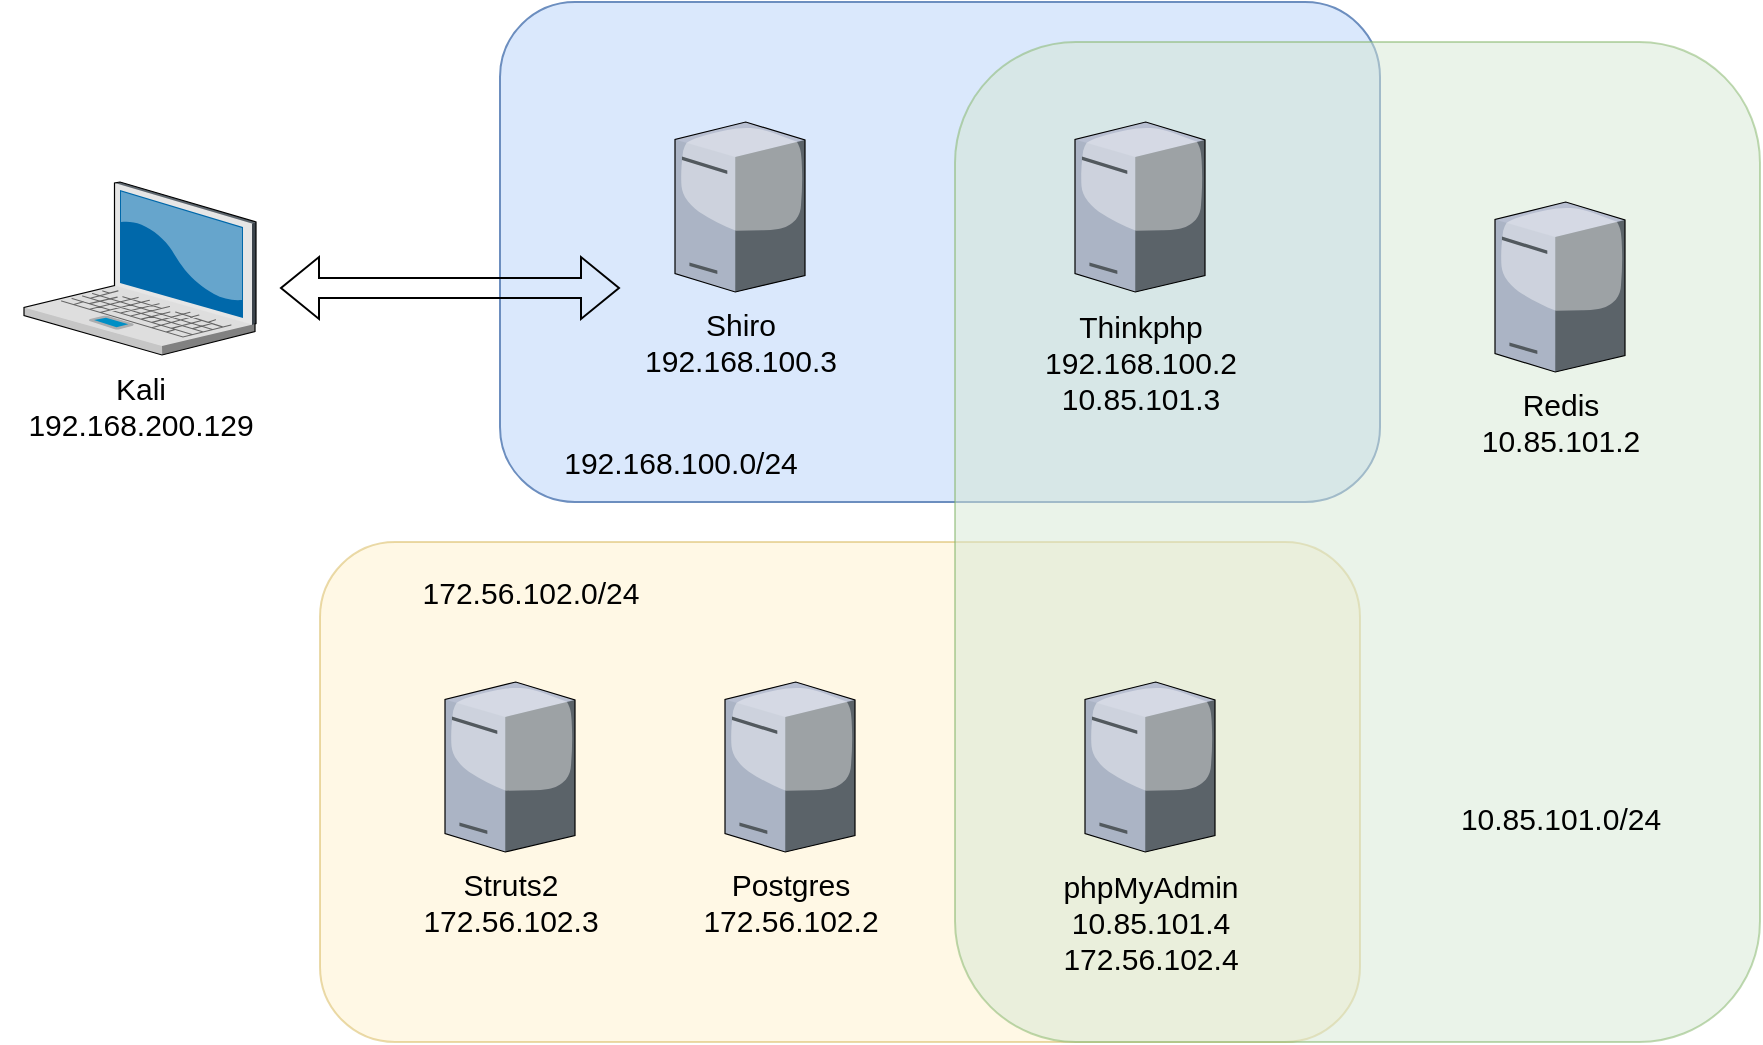 <mxfile version="23.0.2" type="device">
  <diagram name="第 1 页" id="TjnaK1Ff6Xbfta3fZHCQ">
    <mxGraphModel dx="1221" dy="831" grid="1" gridSize="10" guides="1" tooltips="1" connect="1" arrows="1" fold="1" page="1" pageScale="1" pageWidth="1920" pageHeight="1200" math="0" shadow="0">
      <root>
        <mxCell id="0" />
        <mxCell id="1" parent="0" />
        <mxCell id="Sr9WkPSdnaQDSdhoKn6m-28" value="" style="rounded=1;whiteSpace=wrap;html=1;opacity=50;fillColor=#fff2cc;strokeColor=#d6b656;" vertex="1" parent="1">
          <mxGeometry x="240" y="410" width="520" height="250" as="geometry" />
        </mxCell>
        <mxCell id="Sr9WkPSdnaQDSdhoKn6m-25" value="" style="rounded=1;whiteSpace=wrap;html=1;fillColor=#dae8fc;strokeColor=#6c8ebf;" vertex="1" parent="1">
          <mxGeometry x="330" y="140" width="440" height="250" as="geometry" />
        </mxCell>
        <mxCell id="Sr9WkPSdnaQDSdhoKn6m-26" value="" style="rounded=1;whiteSpace=wrap;html=1;opacity=50;fillColor=#d5e8d4;strokeColor=#82b366;" vertex="1" parent="1">
          <mxGeometry x="557.5" y="160" width="402.5" height="500" as="geometry" />
        </mxCell>
        <mxCell id="Sr9WkPSdnaQDSdhoKn6m-16" value="" style="group" vertex="1" connectable="0" parent="1">
          <mxGeometry x="280" y="480" width="110" height="135" as="geometry" />
        </mxCell>
        <mxCell id="Sr9WkPSdnaQDSdhoKn6m-13" value="" style="verticalLabelPosition=bottom;sketch=0;aspect=fixed;html=1;verticalAlign=top;strokeColor=none;align=center;outlineConnect=0;shape=mxgraph.citrix.license_server;" vertex="1" parent="Sr9WkPSdnaQDSdhoKn6m-16">
          <mxGeometry x="22.5" width="65" height="85" as="geometry" />
        </mxCell>
        <mxCell id="Sr9WkPSdnaQDSdhoKn6m-15" value="&lt;font style=&quot;font-size: 15px;&quot;&gt;Struts2&lt;br&gt;172.56.102.3&lt;/font&gt;" style="text;html=1;align=center;verticalAlign=middle;resizable=0;points=[];autosize=1;strokeColor=none;fillColor=none;" vertex="1" parent="Sr9WkPSdnaQDSdhoKn6m-16">
          <mxGeometry y="85" width="110" height="50" as="geometry" />
        </mxCell>
        <mxCell id="Sr9WkPSdnaQDSdhoKn6m-17" value="" style="group" vertex="1" connectable="0" parent="1">
          <mxGeometry x="420" y="480" width="110" height="135" as="geometry" />
        </mxCell>
        <mxCell id="Sr9WkPSdnaQDSdhoKn6m-12" value="" style="verticalLabelPosition=bottom;sketch=0;aspect=fixed;html=1;verticalAlign=top;strokeColor=none;align=center;outlineConnect=0;shape=mxgraph.citrix.license_server;" vertex="1" parent="Sr9WkPSdnaQDSdhoKn6m-17">
          <mxGeometry x="22.5" width="65" height="85" as="geometry" />
        </mxCell>
        <mxCell id="Sr9WkPSdnaQDSdhoKn6m-14" value="&lt;font style=&quot;font-size: 15px;&quot;&gt;Postgres&lt;br&gt;172.56.102.2&lt;/font&gt;" style="text;html=1;align=center;verticalAlign=middle;resizable=0;points=[];autosize=1;strokeColor=none;fillColor=none;" vertex="1" parent="Sr9WkPSdnaQDSdhoKn6m-17">
          <mxGeometry y="85" width="110" height="50" as="geometry" />
        </mxCell>
        <mxCell id="Sr9WkPSdnaQDSdhoKn6m-18" value="" style="group" vertex="1" connectable="0" parent="1">
          <mxGeometry x="390" y="200" width="120" height="135" as="geometry" />
        </mxCell>
        <mxCell id="Sr9WkPSdnaQDSdhoKn6m-1" value="" style="verticalLabelPosition=bottom;sketch=0;aspect=fixed;html=1;verticalAlign=top;strokeColor=none;align=center;outlineConnect=0;shape=mxgraph.citrix.license_server;" vertex="1" parent="Sr9WkPSdnaQDSdhoKn6m-18">
          <mxGeometry x="27.5" width="65" height="85" as="geometry" />
        </mxCell>
        <mxCell id="Sr9WkPSdnaQDSdhoKn6m-2" value="&lt;font style=&quot;font-size: 15px;&quot;&gt;Shiro&lt;br&gt;192.168.100.3&lt;/font&gt;" style="text;html=1;align=center;verticalAlign=middle;resizable=0;points=[];autosize=1;strokeColor=none;fillColor=none;" vertex="1" parent="Sr9WkPSdnaQDSdhoKn6m-18">
          <mxGeometry y="85" width="120" height="50" as="geometry" />
        </mxCell>
        <mxCell id="Sr9WkPSdnaQDSdhoKn6m-19" value="" style="group" vertex="1" connectable="0" parent="1">
          <mxGeometry x="590" y="200" width="120" height="155" as="geometry" />
        </mxCell>
        <mxCell id="Sr9WkPSdnaQDSdhoKn6m-5" value="" style="verticalLabelPosition=bottom;sketch=0;aspect=fixed;html=1;verticalAlign=top;strokeColor=none;align=center;outlineConnect=0;shape=mxgraph.citrix.license_server;" vertex="1" parent="Sr9WkPSdnaQDSdhoKn6m-19">
          <mxGeometry x="27.5" width="65" height="85" as="geometry" />
        </mxCell>
        <mxCell id="Sr9WkPSdnaQDSdhoKn6m-7" value="&lt;div style=&quot;font-size: 15px;&quot;&gt;&lt;span style=&quot;background-color: initial;&quot;&gt;Thinkphp&lt;/span&gt;&lt;br&gt;&lt;/div&gt;&lt;div style=&quot;font-size: 15px;&quot;&gt;&lt;font style=&quot;font-size: 15px;&quot;&gt;192.168.100.2&lt;/font&gt;&lt;/div&gt;&lt;div style=&quot;font-size: 15px;&quot;&gt;&lt;font style=&quot;font-size: 15px;&quot;&gt;10.85.101.3&lt;/font&gt;&lt;/div&gt;" style="text;html=1;align=center;verticalAlign=middle;resizable=0;points=[];autosize=1;strokeColor=none;fillColor=none;" vertex="1" parent="Sr9WkPSdnaQDSdhoKn6m-19">
          <mxGeometry y="85" width="120" height="70" as="geometry" />
        </mxCell>
        <mxCell id="Sr9WkPSdnaQDSdhoKn6m-20" value="" style="group" vertex="1" connectable="0" parent="1">
          <mxGeometry x="810" y="240" width="100" height="135" as="geometry" />
        </mxCell>
        <mxCell id="Sr9WkPSdnaQDSdhoKn6m-8" value="" style="verticalLabelPosition=bottom;sketch=0;aspect=fixed;html=1;verticalAlign=top;strokeColor=none;align=center;outlineConnect=0;shape=mxgraph.citrix.license_server;" vertex="1" parent="Sr9WkPSdnaQDSdhoKn6m-20">
          <mxGeometry x="17.5" width="65" height="85" as="geometry" />
        </mxCell>
        <mxCell id="Sr9WkPSdnaQDSdhoKn6m-9" value="&lt;font style=&quot;font-size: 15px;&quot;&gt;Redis&lt;br&gt;10.85.101.2&lt;/font&gt;" style="text;html=1;align=center;verticalAlign=middle;resizable=0;points=[];autosize=1;strokeColor=none;fillColor=none;" vertex="1" parent="Sr9WkPSdnaQDSdhoKn6m-20">
          <mxGeometry y="85" width="100" height="50" as="geometry" />
        </mxCell>
        <mxCell id="Sr9WkPSdnaQDSdhoKn6m-21" value="" style="group" vertex="1" connectable="0" parent="1">
          <mxGeometry x="600" y="480" width="110" height="155" as="geometry" />
        </mxCell>
        <mxCell id="Sr9WkPSdnaQDSdhoKn6m-10" value="" style="verticalLabelPosition=bottom;sketch=0;aspect=fixed;html=1;verticalAlign=top;strokeColor=none;align=center;outlineConnect=0;shape=mxgraph.citrix.license_server;" vertex="1" parent="Sr9WkPSdnaQDSdhoKn6m-21">
          <mxGeometry x="22.5" width="65" height="85" as="geometry" />
        </mxCell>
        <mxCell id="Sr9WkPSdnaQDSdhoKn6m-11" value="&lt;font style=&quot;font-size: 15px;&quot;&gt;phpMyAdmin&lt;br&gt;&lt;span style=&quot;font-size: 15px;&quot;&gt;10.85.101.4&lt;/span&gt;&lt;br&gt;&lt;span style=&quot;font-size: 15px;&quot;&gt;172.56.102.4&lt;/span&gt;&lt;br&gt;&lt;/font&gt;" style="text;html=1;align=center;verticalAlign=middle;resizable=0;points=[];autosize=1;strokeColor=none;fillColor=none;" vertex="1" parent="Sr9WkPSdnaQDSdhoKn6m-21">
          <mxGeometry y="85" width="110" height="70" as="geometry" />
        </mxCell>
        <mxCell id="Sr9WkPSdnaQDSdhoKn6m-22" value="" style="group" vertex="1" connectable="0" parent="1">
          <mxGeometry x="80" y="230" width="140" height="136.5" as="geometry" />
        </mxCell>
        <mxCell id="Sr9WkPSdnaQDSdhoKn6m-3" value="" style="verticalLabelPosition=bottom;sketch=0;aspect=fixed;html=1;verticalAlign=top;strokeColor=none;align=center;outlineConnect=0;shape=mxgraph.citrix.laptop_2;" vertex="1" parent="Sr9WkPSdnaQDSdhoKn6m-22">
          <mxGeometry x="12" width="116" height="86.5" as="geometry" />
        </mxCell>
        <mxCell id="Sr9WkPSdnaQDSdhoKn6m-4" value="&lt;font style=&quot;font-size: 15px;&quot;&gt;Kali&lt;br&gt;192.168.200.129&lt;/font&gt;" style="text;html=1;align=center;verticalAlign=middle;resizable=0;points=[];autosize=1;strokeColor=none;fillColor=none;" vertex="1" parent="Sr9WkPSdnaQDSdhoKn6m-22">
          <mxGeometry y="86.5" width="140" height="50" as="geometry" />
        </mxCell>
        <mxCell id="Sr9WkPSdnaQDSdhoKn6m-29" value="" style="shape=flexArrow;endArrow=classic;startArrow=classic;html=1;rounded=0;" edge="1" parent="1">
          <mxGeometry width="100" height="100" relative="1" as="geometry">
            <mxPoint x="220" y="283" as="sourcePoint" />
            <mxPoint x="390" y="283" as="targetPoint" />
          </mxGeometry>
        </mxCell>
        <mxCell id="Sr9WkPSdnaQDSdhoKn6m-30" value="&lt;font style=&quot;font-size: 15px;&quot;&gt;192.168.100.0/24&lt;/font&gt;" style="text;html=1;align=center;verticalAlign=middle;resizable=0;points=[];autosize=1;strokeColor=none;fillColor=none;" vertex="1" parent="1">
          <mxGeometry x="350" y="355" width="140" height="30" as="geometry" />
        </mxCell>
        <mxCell id="Sr9WkPSdnaQDSdhoKn6m-31" value="&lt;font style=&quot;font-size: 15px;&quot;&gt;10.85.101.0/24&lt;/font&gt;" style="text;html=1;align=center;verticalAlign=middle;resizable=0;points=[];autosize=1;strokeColor=none;fillColor=none;" vertex="1" parent="1">
          <mxGeometry x="800" y="532.5" width="120" height="30" as="geometry" />
        </mxCell>
        <mxCell id="Sr9WkPSdnaQDSdhoKn6m-32" value="&lt;font style=&quot;font-size: 15px;&quot;&gt;172.56.102.0/24&lt;/font&gt;" style="text;html=1;align=center;verticalAlign=middle;resizable=0;points=[];autosize=1;strokeColor=none;fillColor=none;" vertex="1" parent="1">
          <mxGeometry x="280" y="420" width="130" height="30" as="geometry" />
        </mxCell>
      </root>
    </mxGraphModel>
  </diagram>
</mxfile>
